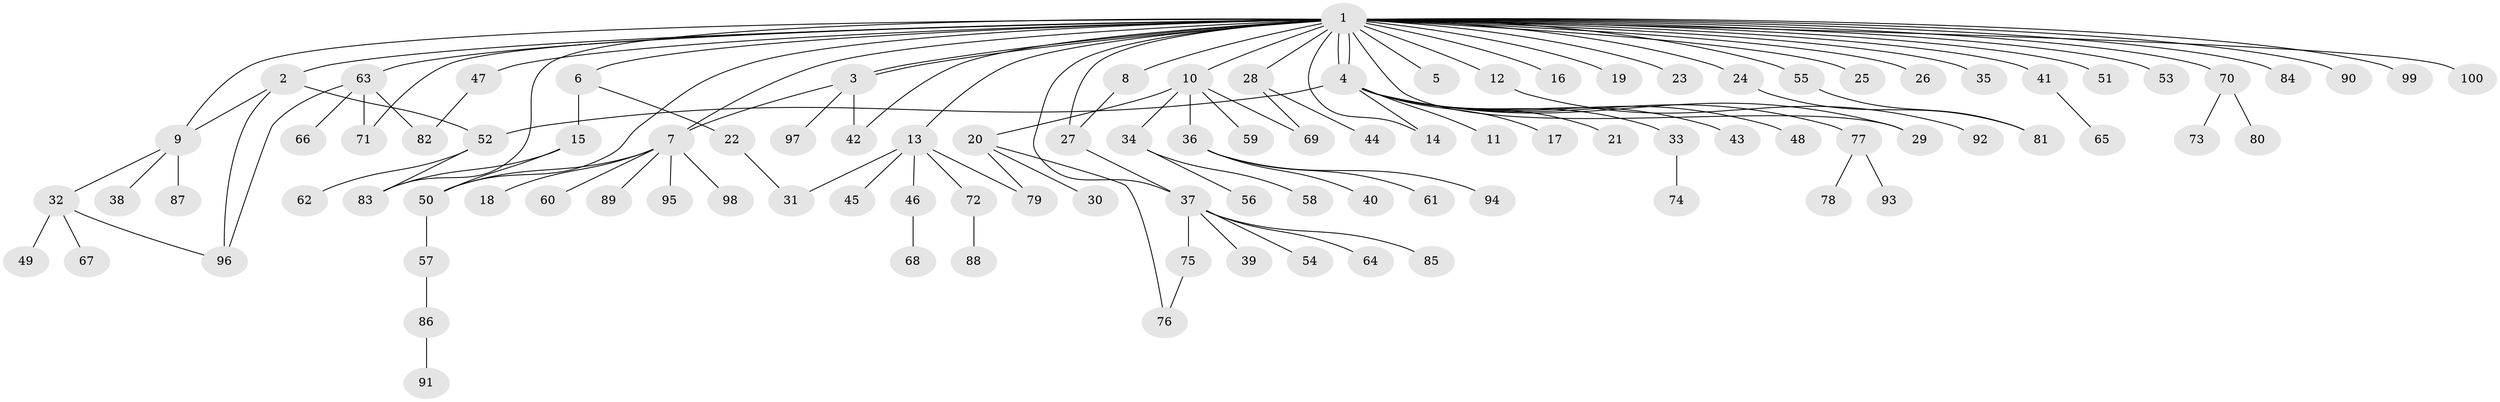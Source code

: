 // Generated by graph-tools (version 1.1) at 2025/11/02/21/25 10:11:09]
// undirected, 100 vertices, 122 edges
graph export_dot {
graph [start="1"]
  node [color=gray90,style=filled];
  1;
  2;
  3;
  4;
  5;
  6;
  7;
  8;
  9;
  10;
  11;
  12;
  13;
  14;
  15;
  16;
  17;
  18;
  19;
  20;
  21;
  22;
  23;
  24;
  25;
  26;
  27;
  28;
  29;
  30;
  31;
  32;
  33;
  34;
  35;
  36;
  37;
  38;
  39;
  40;
  41;
  42;
  43;
  44;
  45;
  46;
  47;
  48;
  49;
  50;
  51;
  52;
  53;
  54;
  55;
  56;
  57;
  58;
  59;
  60;
  61;
  62;
  63;
  64;
  65;
  66;
  67;
  68;
  69;
  70;
  71;
  72;
  73;
  74;
  75;
  76;
  77;
  78;
  79;
  80;
  81;
  82;
  83;
  84;
  85;
  86;
  87;
  88;
  89;
  90;
  91;
  92;
  93;
  94;
  95;
  96;
  97;
  98;
  99;
  100;
  1 -- 2;
  1 -- 3;
  1 -- 3;
  1 -- 4;
  1 -- 4;
  1 -- 5;
  1 -- 6;
  1 -- 7;
  1 -- 8;
  1 -- 9;
  1 -- 10;
  1 -- 12;
  1 -- 13;
  1 -- 14;
  1 -- 16;
  1 -- 19;
  1 -- 23;
  1 -- 24;
  1 -- 25;
  1 -- 26;
  1 -- 27;
  1 -- 28;
  1 -- 29;
  1 -- 35;
  1 -- 37;
  1 -- 41;
  1 -- 42;
  1 -- 47;
  1 -- 50;
  1 -- 51;
  1 -- 53;
  1 -- 55;
  1 -- 63;
  1 -- 70;
  1 -- 71;
  1 -- 83;
  1 -- 84;
  1 -- 90;
  1 -- 99;
  1 -- 100;
  2 -- 9;
  2 -- 52;
  2 -- 96;
  3 -- 7;
  3 -- 42;
  3 -- 97;
  4 -- 11;
  4 -- 14;
  4 -- 17;
  4 -- 21;
  4 -- 29;
  4 -- 33;
  4 -- 43;
  4 -- 48;
  4 -- 52;
  4 -- 77;
  6 -- 15;
  6 -- 22;
  7 -- 18;
  7 -- 50;
  7 -- 60;
  7 -- 89;
  7 -- 95;
  7 -- 98;
  8 -- 27;
  9 -- 32;
  9 -- 38;
  9 -- 87;
  10 -- 20;
  10 -- 34;
  10 -- 36;
  10 -- 59;
  10 -- 69;
  12 -- 92;
  13 -- 31;
  13 -- 45;
  13 -- 46;
  13 -- 72;
  13 -- 79;
  15 -- 50;
  15 -- 83;
  20 -- 30;
  20 -- 76;
  20 -- 79;
  22 -- 31;
  24 -- 81;
  27 -- 37;
  28 -- 44;
  28 -- 69;
  32 -- 49;
  32 -- 67;
  32 -- 96;
  33 -- 74;
  34 -- 56;
  34 -- 58;
  36 -- 40;
  36 -- 61;
  36 -- 94;
  37 -- 39;
  37 -- 54;
  37 -- 64;
  37 -- 75;
  37 -- 85;
  41 -- 65;
  46 -- 68;
  47 -- 82;
  50 -- 57;
  52 -- 62;
  52 -- 83;
  55 -- 81;
  57 -- 86;
  63 -- 66;
  63 -- 71;
  63 -- 82;
  63 -- 96;
  70 -- 73;
  70 -- 80;
  72 -- 88;
  75 -- 76;
  77 -- 78;
  77 -- 93;
  86 -- 91;
}
